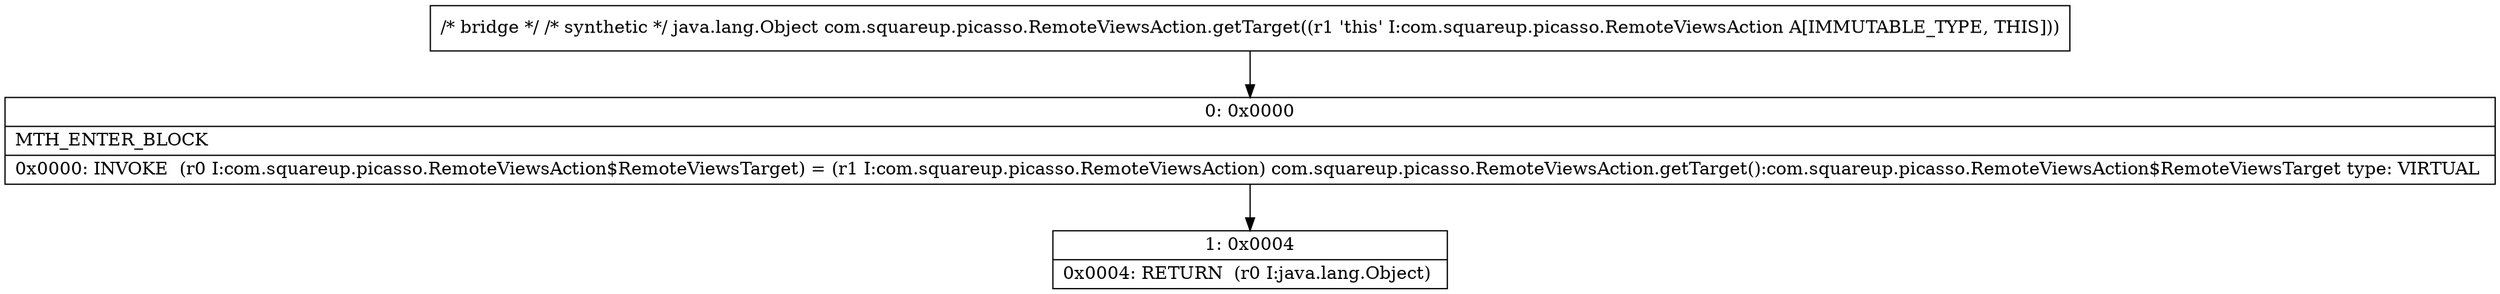digraph "CFG forcom.squareup.picasso.RemoteViewsAction.getTarget()Ljava\/lang\/Object;" {
Node_0 [shape=record,label="{0\:\ 0x0000|MTH_ENTER_BLOCK\l|0x0000: INVOKE  (r0 I:com.squareup.picasso.RemoteViewsAction$RemoteViewsTarget) = (r1 I:com.squareup.picasso.RemoteViewsAction) com.squareup.picasso.RemoteViewsAction.getTarget():com.squareup.picasso.RemoteViewsAction$RemoteViewsTarget type: VIRTUAL \l}"];
Node_1 [shape=record,label="{1\:\ 0x0004|0x0004: RETURN  (r0 I:java.lang.Object) \l}"];
MethodNode[shape=record,label="{\/* bridge *\/ \/* synthetic *\/ java.lang.Object com.squareup.picasso.RemoteViewsAction.getTarget((r1 'this' I:com.squareup.picasso.RemoteViewsAction A[IMMUTABLE_TYPE, THIS])) }"];
MethodNode -> Node_0;
Node_0 -> Node_1;
}

